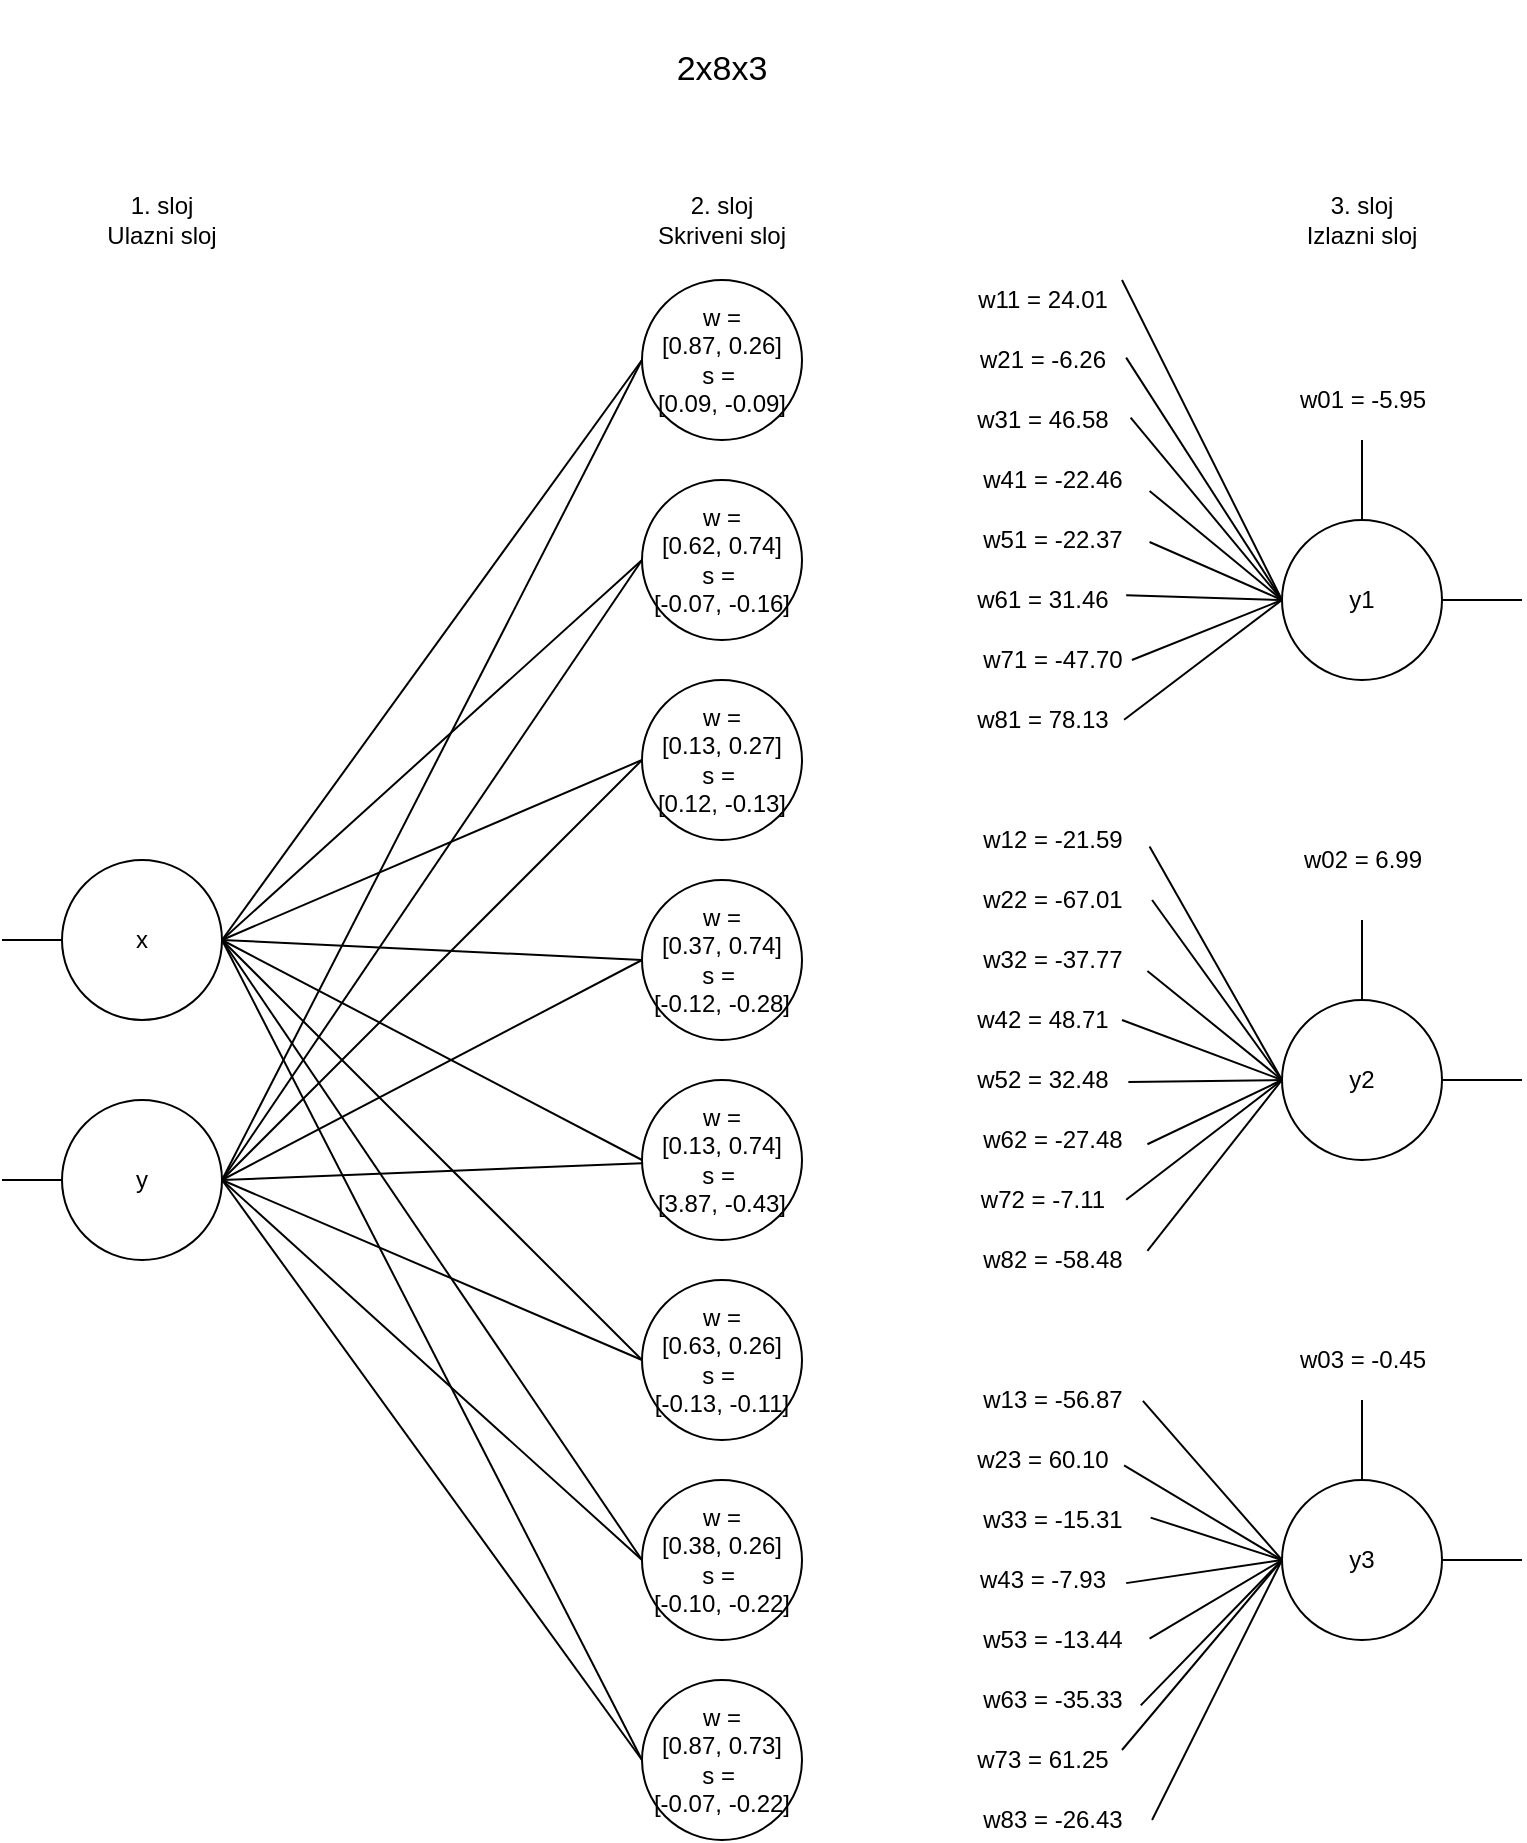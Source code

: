 <mxfile version="14.2.3" type="device"><diagram id="XxpEejsk_Z2CT-eG6ssa" name="Page-1"><mxGraphModel dx="1635" dy="1966" grid="1" gridSize="10" guides="1" tooltips="1" connect="1" arrows="1" fold="1" page="1" pageScale="1" pageWidth="850" pageHeight="1100" math="0" shadow="0"><root><mxCell id="0"/><mxCell id="1" parent="0"/><mxCell id="YdLyrwN1w2UkEd2hd4RE-41" style="edgeStyle=none;rounded=0;orthogonalLoop=1;jettySize=auto;html=1;entryX=0;entryY=0.5;entryDx=0;entryDy=0;endArrow=none;endFill=0;" parent="1" target="YdLyrwN1w2UkEd2hd4RE-16" edge="1"><mxGeometry relative="1" as="geometry"><mxPoint x="560" y="80" as="sourcePoint"/></mxGeometry></mxCell><mxCell id="YdLyrwN1w2UkEd2hd4RE-4" value="w =&lt;br&gt;[0.87, 0.26]&lt;br&gt;s =&amp;nbsp;&lt;br&gt;[0.09, -0.09]" style="ellipse;whiteSpace=wrap;html=1;aspect=fixed;" parent="1" vertex="1"><mxGeometry x="320" y="80" width="80" height="80" as="geometry"/></mxCell><mxCell id="YdLyrwN1w2UkEd2hd4RE-47" style="edgeStyle=none;rounded=0;orthogonalLoop=1;jettySize=auto;html=1;entryX=0;entryY=0.5;entryDx=0;entryDy=0;endArrow=none;endFill=0;exitX=1.042;exitY=0.773;exitDx=0;exitDy=0;exitPerimeter=0;" parent="1" source="6YHvQtXZo6yOgL_pdwEE-33" target="YdLyrwN1w2UkEd2hd4RE-16" edge="1"><mxGeometry relative="1" as="geometry"><mxPoint x="560" y="200" as="sourcePoint"/></mxGeometry></mxCell><mxCell id="YdLyrwN1w2UkEd2hd4RE-6" value="w =&lt;br&gt;[0.37, 0.74]&lt;br&gt;s =&amp;nbsp;&lt;br&gt;[-0.12, -0.28]" style="ellipse;whiteSpace=wrap;html=1;aspect=fixed;" parent="1" vertex="1"><mxGeometry x="320" y="380" width="80" height="80" as="geometry"/></mxCell><mxCell id="YdLyrwN1w2UkEd2hd4RE-46" style="edgeStyle=none;rounded=0;orthogonalLoop=1;jettySize=auto;html=1;endArrow=none;endFill=0;entryX=0;entryY=0.5;entryDx=0;entryDy=0;exitX=1.054;exitY=0.44;exitDx=0;exitDy=0;exitPerimeter=0;" parent="1" source="6YHvQtXZo6yOgL_pdwEE-32" target="YdLyrwN1w2UkEd2hd4RE-16" edge="1"><mxGeometry relative="1" as="geometry"><mxPoint x="480" y="240" as="targetPoint"/><mxPoint x="560" y="160" as="sourcePoint"/></mxGeometry></mxCell><mxCell id="YdLyrwN1w2UkEd2hd4RE-7" value="w =&lt;br&gt;[0.13, 0.27]&lt;br&gt;s =&amp;nbsp;&lt;br&gt;[0.12, -0.13]" style="ellipse;whiteSpace=wrap;html=1;aspect=fixed;" parent="1" vertex="1"><mxGeometry x="320" y="280" width="80" height="80" as="geometry"/></mxCell><mxCell id="YdLyrwN1w2UkEd2hd4RE-45" style="edgeStyle=none;rounded=0;orthogonalLoop=1;jettySize=auto;html=1;entryX=0;entryY=0.5;entryDx=0;entryDy=0;endArrow=none;endFill=0;exitX=1.026;exitY=0.44;exitDx=0;exitDy=0;exitPerimeter=0;" parent="1" source="6YHvQtXZo6yOgL_pdwEE-31" target="YdLyrwN1w2UkEd2hd4RE-16" edge="1"><mxGeometry relative="1" as="geometry"><mxPoint x="560" y="120" as="sourcePoint"/></mxGeometry></mxCell><mxCell id="YdLyrwN1w2UkEd2hd4RE-8" value="w =&lt;br&gt;[0.62, 0.74]&lt;br&gt;s =&amp;nbsp;&lt;br&gt;[-0.07, -0.16]" style="ellipse;whiteSpace=wrap;html=1;aspect=fixed;" parent="1" vertex="1"><mxGeometry x="320" y="180" width="80" height="80" as="geometry"/></mxCell><mxCell id="YdLyrwN1w2UkEd2hd4RE-78" style="edgeStyle=none;rounded=0;orthogonalLoop=1;jettySize=auto;html=1;exitX=1;exitY=0.5;exitDx=0;exitDy=0;endArrow=none;endFill=0;" parent="1" source="YdLyrwN1w2UkEd2hd4RE-13" edge="1"><mxGeometry relative="1" as="geometry"><mxPoint x="760" y="480" as="targetPoint"/></mxGeometry></mxCell><mxCell id="6YHvQtXZo6yOgL_pdwEE-16" style="edgeStyle=none;rounded=0;orthogonalLoop=1;jettySize=auto;html=1;exitX=0;exitY=0.5;exitDx=0;exitDy=0;endArrow=none;endFill=0;entryX=1.03;entryY=0.773;entryDx=0;entryDy=0;entryPerimeter=0;" edge="1" parent="1" source="YdLyrwN1w2UkEd2hd4RE-13" target="6YHvQtXZo6yOgL_pdwEE-40"><mxGeometry relative="1" as="geometry"><mxPoint x="560" y="380" as="targetPoint"/></mxGeometry></mxCell><mxCell id="6YHvQtXZo6yOgL_pdwEE-17" style="edgeStyle=none;rounded=0;orthogonalLoop=1;jettySize=auto;html=1;exitX=0;exitY=0.5;exitDx=0;exitDy=0;endArrow=none;endFill=0;entryX=1.03;entryY=0.273;entryDx=0;entryDy=0;entryPerimeter=0;" edge="1" parent="1" source="YdLyrwN1w2UkEd2hd4RE-13" target="6YHvQtXZo6yOgL_pdwEE-45"><mxGeometry relative="1" as="geometry"><mxPoint x="560" y="580" as="targetPoint"/></mxGeometry></mxCell><mxCell id="6YHvQtXZo6yOgL_pdwEE-18" style="edgeStyle=none;rounded=0;orthogonalLoop=1;jettySize=auto;html=1;exitX=0;exitY=0.5;exitDx=0;exitDy=0;endArrow=none;endFill=0;entryX=1.026;entryY=0.495;entryDx=0;entryDy=0;entryPerimeter=0;" edge="1" parent="1" source="YdLyrwN1w2UkEd2hd4RE-13" target="6YHvQtXZo6yOgL_pdwEE-44"><mxGeometry relative="1" as="geometry"><mxPoint x="560" y="540" as="targetPoint"/></mxGeometry></mxCell><mxCell id="6YHvQtXZo6yOgL_pdwEE-19" style="edgeStyle=none;rounded=0;orthogonalLoop=1;jettySize=auto;html=1;exitX=0;exitY=0.5;exitDx=0;exitDy=0;endArrow=none;endFill=0;entryX=1;entryY=0.5;entryDx=0;entryDy=0;entryPerimeter=0;" edge="1" parent="1" source="YdLyrwN1w2UkEd2hd4RE-13" target="6YHvQtXZo6yOgL_pdwEE-41"><mxGeometry relative="1" as="geometry"><mxPoint x="560" y="420" as="targetPoint"/></mxGeometry></mxCell><mxCell id="6YHvQtXZo6yOgL_pdwEE-20" style="edgeStyle=none;rounded=0;orthogonalLoop=1;jettySize=auto;html=1;exitX=0;exitY=0.5;exitDx=0;exitDy=0;endArrow=none;endFill=0;entryX=1.03;entryY=0.606;entryDx=0;entryDy=0;entryPerimeter=0;" edge="1" parent="1" source="YdLyrwN1w2UkEd2hd4RE-13" target="6YHvQtXZo6yOgL_pdwEE-43"><mxGeometry relative="1" as="geometry"><mxPoint x="560" y="500" as="targetPoint"/></mxGeometry></mxCell><mxCell id="6YHvQtXZo6yOgL_pdwEE-21" style="edgeStyle=none;rounded=0;orthogonalLoop=1;jettySize=auto;html=1;exitX=0;exitY=0.5;exitDx=0;exitDy=0;endArrow=none;endFill=0;entryX=1.04;entryY=0.551;entryDx=0;entryDy=0;entryPerimeter=0;" edge="1" parent="1" source="YdLyrwN1w2UkEd2hd4RE-13" target="6YHvQtXZo6yOgL_pdwEE-42"><mxGeometry relative="1" as="geometry"><mxPoint x="560" y="460" as="targetPoint"/></mxGeometry></mxCell><mxCell id="6YHvQtXZo6yOgL_pdwEE-55" style="edgeStyle=none;rounded=0;orthogonalLoop=1;jettySize=auto;html=1;exitX=0.5;exitY=0;exitDx=0;exitDy=0;endArrow=none;endFill=0;" edge="1" parent="1" source="YdLyrwN1w2UkEd2hd4RE-13"><mxGeometry relative="1" as="geometry"><mxPoint x="680" y="400" as="targetPoint"/></mxGeometry></mxCell><mxCell id="6YHvQtXZo6yOgL_pdwEE-61" style="edgeStyle=none;rounded=0;orthogonalLoop=1;jettySize=auto;html=1;exitX=0;exitY=0.5;exitDx=0;exitDy=0;entryX=1.056;entryY=0.5;entryDx=0;entryDy=0;entryPerimeter=0;endArrow=none;endFill=0;" edge="1" parent="1" source="YdLyrwN1w2UkEd2hd4RE-13" target="6YHvQtXZo6yOgL_pdwEE-39"><mxGeometry relative="1" as="geometry"/></mxCell><mxCell id="6YHvQtXZo6yOgL_pdwEE-62" style="edgeStyle=none;rounded=0;orthogonalLoop=1;jettySize=auto;html=1;exitX=0;exitY=0.5;exitDx=0;exitDy=0;entryX=1.042;entryY=0.662;entryDx=0;entryDy=0;entryPerimeter=0;endArrow=none;endFill=0;" edge="1" parent="1" source="YdLyrwN1w2UkEd2hd4RE-13" target="6YHvQtXZo6yOgL_pdwEE-38"><mxGeometry relative="1" as="geometry"/></mxCell><mxCell id="YdLyrwN1w2UkEd2hd4RE-13" value="y2" style="ellipse;whiteSpace=wrap;html=1;aspect=fixed;" parent="1" vertex="1"><mxGeometry x="640" y="440" width="80" height="80" as="geometry"/></mxCell><mxCell id="YdLyrwN1w2UkEd2hd4RE-34" style="edgeStyle=none;rounded=0;orthogonalLoop=1;jettySize=auto;html=1;exitX=1;exitY=0.5;exitDx=0;exitDy=0;entryX=0;entryY=0.5;entryDx=0;entryDy=0;endArrow=none;endFill=0;" parent="1" source="YdLyrwN1w2UkEd2hd4RE-14" target="YdLyrwN1w2UkEd2hd4RE-4" edge="1"><mxGeometry relative="1" as="geometry"/></mxCell><mxCell id="YdLyrwN1w2UkEd2hd4RE-36" style="edgeStyle=none;rounded=0;orthogonalLoop=1;jettySize=auto;html=1;exitX=1;exitY=0.5;exitDx=0;exitDy=0;entryX=0;entryY=0.5;entryDx=0;entryDy=0;endArrow=none;endFill=0;" parent="1" source="YdLyrwN1w2UkEd2hd4RE-14" target="YdLyrwN1w2UkEd2hd4RE-7" edge="1"><mxGeometry relative="1" as="geometry"/></mxCell><mxCell id="YdLyrwN1w2UkEd2hd4RE-37" style="edgeStyle=none;rounded=0;orthogonalLoop=1;jettySize=auto;html=1;exitX=1;exitY=0.5;exitDx=0;exitDy=0;entryX=0;entryY=0.5;entryDx=0;entryDy=0;endArrow=none;endFill=0;" parent="1" source="YdLyrwN1w2UkEd2hd4RE-14" target="YdLyrwN1w2UkEd2hd4RE-6" edge="1"><mxGeometry relative="1" as="geometry"/></mxCell><mxCell id="YdLyrwN1w2UkEd2hd4RE-74" style="edgeStyle=none;rounded=0;orthogonalLoop=1;jettySize=auto;html=1;exitX=1;exitY=0.5;exitDx=0;exitDy=0;entryX=0;entryY=0.5;entryDx=0;entryDy=0;endArrow=none;endFill=0;" parent="1" source="YdLyrwN1w2UkEd2hd4RE-14" target="YdLyrwN1w2UkEd2hd4RE-8" edge="1"><mxGeometry relative="1" as="geometry"/></mxCell><mxCell id="YdLyrwN1w2UkEd2hd4RE-76" style="edgeStyle=none;rounded=0;orthogonalLoop=1;jettySize=auto;html=1;exitX=0;exitY=0.5;exitDx=0;exitDy=0;endArrow=none;endFill=0;" parent="1" source="YdLyrwN1w2UkEd2hd4RE-14" edge="1"><mxGeometry relative="1" as="geometry"><mxPoint y="530" as="targetPoint"/></mxGeometry></mxCell><mxCell id="YdLyrwN1w2UkEd2hd4RE-92" style="edgeStyle=none;rounded=0;orthogonalLoop=1;jettySize=auto;html=1;exitX=1;exitY=0.5;exitDx=0;exitDy=0;endArrow=none;endFill=0;entryX=0;entryY=0.5;entryDx=0;entryDy=0;" parent="1" source="YdLyrwN1w2UkEd2hd4RE-14" edge="1" target="6YHvQtXZo6yOgL_pdwEE-6"><mxGeometry relative="1" as="geometry"><mxPoint x="280" y="600" as="targetPoint"/></mxGeometry></mxCell><mxCell id="6YHvQtXZo6yOgL_pdwEE-12" style="edgeStyle=none;rounded=0;orthogonalLoop=1;jettySize=auto;html=1;exitX=1;exitY=0.5;exitDx=0;exitDy=0;entryX=0;entryY=0.5;entryDx=0;entryDy=0;endArrow=none;endFill=0;" edge="1" parent="1" source="YdLyrwN1w2UkEd2hd4RE-14" target="6YHvQtXZo6yOgL_pdwEE-5"><mxGeometry relative="1" as="geometry"/></mxCell><mxCell id="6YHvQtXZo6yOgL_pdwEE-13" style="edgeStyle=none;rounded=0;orthogonalLoop=1;jettySize=auto;html=1;exitX=1;exitY=0.5;exitDx=0;exitDy=0;entryX=0;entryY=0.5;entryDx=0;entryDy=0;endArrow=none;endFill=0;" edge="1" parent="1" source="YdLyrwN1w2UkEd2hd4RE-14" target="6YHvQtXZo6yOgL_pdwEE-4"><mxGeometry relative="1" as="geometry"/></mxCell><mxCell id="YdLyrwN1w2UkEd2hd4RE-14" value="y" style="ellipse;whiteSpace=wrap;html=1;aspect=fixed;" parent="1" vertex="1"><mxGeometry x="30" y="490" width="80" height="80" as="geometry"/></mxCell><mxCell id="YdLyrwN1w2UkEd2hd4RE-25" value="" style="edgeStyle=none;rounded=0;orthogonalLoop=1;jettySize=auto;html=1;exitX=1;exitY=0.5;exitDx=0;exitDy=0;entryX=0;entryY=0.5;entryDx=0;entryDy=0;endArrow=none;endFill=0;arcSize=20;" parent="1" source="YdLyrwN1w2UkEd2hd4RE-15" target="YdLyrwN1w2UkEd2hd4RE-4" edge="1"><mxGeometry relative="1" as="geometry"/></mxCell><mxCell id="YdLyrwN1w2UkEd2hd4RE-26" style="edgeStyle=none;rounded=0;orthogonalLoop=1;jettySize=auto;html=1;exitX=1;exitY=0.5;exitDx=0;exitDy=0;entryX=0;entryY=0.5;entryDx=0;entryDy=0;endArrow=none;endFill=0;" parent="1" source="YdLyrwN1w2UkEd2hd4RE-15" target="YdLyrwN1w2UkEd2hd4RE-8" edge="1"><mxGeometry relative="1" as="geometry"/></mxCell><mxCell id="YdLyrwN1w2UkEd2hd4RE-27" style="edgeStyle=none;rounded=0;orthogonalLoop=1;jettySize=auto;html=1;exitX=1;exitY=0.5;exitDx=0;exitDy=0;entryX=0;entryY=0.5;entryDx=0;entryDy=0;endArrow=none;endFill=0;" parent="1" source="YdLyrwN1w2UkEd2hd4RE-15" target="YdLyrwN1w2UkEd2hd4RE-7" edge="1"><mxGeometry relative="1" as="geometry"/></mxCell><mxCell id="YdLyrwN1w2UkEd2hd4RE-28" style="edgeStyle=none;rounded=0;orthogonalLoop=1;jettySize=auto;html=1;exitX=1;exitY=0.5;exitDx=0;exitDy=0;entryX=0;entryY=0.5;entryDx=0;entryDy=0;endArrow=none;endFill=0;" parent="1" source="YdLyrwN1w2UkEd2hd4RE-15" target="YdLyrwN1w2UkEd2hd4RE-6" edge="1"><mxGeometry relative="1" as="geometry"/></mxCell><mxCell id="YdLyrwN1w2UkEd2hd4RE-75" style="edgeStyle=none;rounded=0;orthogonalLoop=1;jettySize=auto;html=1;exitX=0;exitY=0.5;exitDx=0;exitDy=0;endArrow=none;endFill=0;" parent="1" source="YdLyrwN1w2UkEd2hd4RE-15" edge="1"><mxGeometry relative="1" as="geometry"><mxPoint y="410" as="targetPoint"/></mxGeometry></mxCell><mxCell id="6YHvQtXZo6yOgL_pdwEE-8" style="edgeStyle=none;rounded=0;orthogonalLoop=1;jettySize=auto;html=1;exitX=1;exitY=0.5;exitDx=0;exitDy=0;entryX=0;entryY=0.5;entryDx=0;entryDy=0;endArrow=none;endFill=0;" edge="1" parent="1" source="YdLyrwN1w2UkEd2hd4RE-15" target="6YHvQtXZo6yOgL_pdwEE-1"><mxGeometry relative="1" as="geometry"/></mxCell><mxCell id="6YHvQtXZo6yOgL_pdwEE-9" style="edgeStyle=none;rounded=0;orthogonalLoop=1;jettySize=auto;html=1;exitX=1;exitY=0.5;exitDx=0;exitDy=0;entryX=0;entryY=0.5;entryDx=0;entryDy=0;endArrow=none;endFill=0;" edge="1" parent="1" source="YdLyrwN1w2UkEd2hd4RE-15" target="6YHvQtXZo6yOgL_pdwEE-6"><mxGeometry relative="1" as="geometry"/></mxCell><mxCell id="6YHvQtXZo6yOgL_pdwEE-10" style="edgeStyle=none;rounded=0;orthogonalLoop=1;jettySize=auto;html=1;exitX=1;exitY=0.5;exitDx=0;exitDy=0;entryX=0;entryY=0.5;entryDx=0;entryDy=0;endArrow=none;endFill=0;" edge="1" parent="1" source="YdLyrwN1w2UkEd2hd4RE-15" target="6YHvQtXZo6yOgL_pdwEE-5"><mxGeometry relative="1" as="geometry"/></mxCell><mxCell id="6YHvQtXZo6yOgL_pdwEE-11" style="edgeStyle=none;rounded=0;orthogonalLoop=1;jettySize=auto;html=1;exitX=1;exitY=0.5;exitDx=0;exitDy=0;entryX=0;entryY=0.5;entryDx=0;entryDy=0;endArrow=none;endFill=0;" edge="1" parent="1" source="YdLyrwN1w2UkEd2hd4RE-15" target="6YHvQtXZo6yOgL_pdwEE-4"><mxGeometry relative="1" as="geometry"/></mxCell><mxCell id="YdLyrwN1w2UkEd2hd4RE-15" value="x" style="ellipse;whiteSpace=wrap;html=1;aspect=fixed;" parent="1" vertex="1"><mxGeometry x="30" y="370" width="80" height="80" as="geometry"/></mxCell><mxCell id="YdLyrwN1w2UkEd2hd4RE-77" style="edgeStyle=none;rounded=0;orthogonalLoop=1;jettySize=auto;html=1;exitX=1;exitY=0.5;exitDx=0;exitDy=0;endArrow=none;endFill=0;" parent="1" source="YdLyrwN1w2UkEd2hd4RE-16" edge="1"><mxGeometry relative="1" as="geometry"><mxPoint x="760" y="240" as="targetPoint"/></mxGeometry></mxCell><mxCell id="YdLyrwN1w2UkEd2hd4RE-79" style="edgeStyle=none;rounded=0;orthogonalLoop=1;jettySize=auto;html=1;exitX=0;exitY=0.5;exitDx=0;exitDy=0;endArrow=none;endFill=0;entryX=1.042;entryY=0.551;entryDx=0;entryDy=0;entryPerimeter=0;" parent="1" source="YdLyrwN1w2UkEd2hd4RE-16" edge="1" target="6YHvQtXZo6yOgL_pdwEE-34"><mxGeometry relative="1" as="geometry"><mxPoint x="560" y="240" as="targetPoint"/></mxGeometry></mxCell><mxCell id="YdLyrwN1w2UkEd2hd4RE-80" style="edgeStyle=none;rounded=0;orthogonalLoop=1;jettySize=auto;html=1;exitX=0;exitY=0.5;exitDx=0;exitDy=0;endArrow=none;endFill=0;entryX=1.026;entryY=0.384;entryDx=0;entryDy=0;entryPerimeter=0;" parent="1" source="YdLyrwN1w2UkEd2hd4RE-16" edge="1" target="6YHvQtXZo6yOgL_pdwEE-35"><mxGeometry relative="1" as="geometry"><mxPoint x="560" y="270" as="targetPoint"/></mxGeometry></mxCell><mxCell id="YdLyrwN1w2UkEd2hd4RE-81" style="edgeStyle=none;rounded=0;orthogonalLoop=1;jettySize=auto;html=1;exitX=0;exitY=0.5;exitDx=0;exitDy=0;endArrow=none;endFill=0;entryX=0.944;entryY=0.5;entryDx=0;entryDy=0;entryPerimeter=0;" parent="1" source="YdLyrwN1w2UkEd2hd4RE-16" edge="1" target="6YHvQtXZo6yOgL_pdwEE-36"><mxGeometry relative="1" as="geometry"><mxPoint x="560" y="300" as="targetPoint"/></mxGeometry></mxCell><mxCell id="YdLyrwN1w2UkEd2hd4RE-82" style="edgeStyle=none;rounded=0;orthogonalLoop=1;jettySize=auto;html=1;exitX=0;exitY=0.5;exitDx=0;exitDy=0;endArrow=none;endFill=0;entryX=1.013;entryY=0.495;entryDx=0;entryDy=0;entryPerimeter=0;" parent="1" source="YdLyrwN1w2UkEd2hd4RE-16" edge="1" target="6YHvQtXZo6yOgL_pdwEE-37"><mxGeometry relative="1" as="geometry"><mxPoint x="560" y="340" as="targetPoint"/></mxGeometry></mxCell><mxCell id="6YHvQtXZo6yOgL_pdwEE-54" style="edgeStyle=none;rounded=0;orthogonalLoop=1;jettySize=auto;html=1;exitX=0.5;exitY=0;exitDx=0;exitDy=0;endArrow=none;endFill=0;" edge="1" parent="1" source="YdLyrwN1w2UkEd2hd4RE-16"><mxGeometry relative="1" as="geometry"><mxPoint x="680" y="160" as="targetPoint"/></mxGeometry></mxCell><mxCell id="YdLyrwN1w2UkEd2hd4RE-16" value="y1" style="ellipse;whiteSpace=wrap;html=1;aspect=fixed;" parent="1" vertex="1"><mxGeometry x="640" y="200" width="80" height="80" as="geometry"/></mxCell><mxCell id="YdLyrwN1w2UkEd2hd4RE-97" value="1. sloj&lt;br&gt;Ulazni sloj" style="text;html=1;strokeColor=none;fillColor=none;align=center;verticalAlign=middle;whiteSpace=wrap;rounded=0;" parent="1" vertex="1"><mxGeometry x="40" y="30" width="80" height="40" as="geometry"/></mxCell><mxCell id="YdLyrwN1w2UkEd2hd4RE-98" value="2. sloj&lt;br&gt;Skriveni sloj" style="text;html=1;strokeColor=none;fillColor=none;align=center;verticalAlign=middle;whiteSpace=wrap;rounded=0;" parent="1" vertex="1"><mxGeometry x="320" y="30" width="80" height="40" as="geometry"/></mxCell><mxCell id="YdLyrwN1w2UkEd2hd4RE-99" value="3. sloj&lt;br&gt;Izlazni sloj" style="text;html=1;strokeColor=none;fillColor=none;align=center;verticalAlign=middle;whiteSpace=wrap;rounded=0;" parent="1" vertex="1"><mxGeometry x="640" y="30" width="80" height="40" as="geometry"/></mxCell><mxCell id="YdLyrwN1w2UkEd2hd4RE-100" value="&lt;font style=&quot;font-size: 17px&quot;&gt;2x8x3&lt;/font&gt;" style="text;html=1;strokeColor=none;fillColor=none;align=center;verticalAlign=middle;whiteSpace=wrap;rounded=0;" parent="1" vertex="1"><mxGeometry x="320" y="-60" width="80" height="70" as="geometry"/></mxCell><mxCell id="6YHvQtXZo6yOgL_pdwEE-1" value="w =&lt;br&gt;[0.13, 0.74]&lt;br&gt;s =&amp;nbsp;&lt;br&gt;[3.87, -0.43]" style="ellipse;whiteSpace=wrap;html=1;aspect=fixed;" vertex="1" parent="1"><mxGeometry x="320" y="480" width="80" height="80" as="geometry"/></mxCell><mxCell id="6YHvQtXZo6yOgL_pdwEE-2" style="edgeStyle=none;rounded=0;orthogonalLoop=1;jettySize=auto;html=1;exitX=1;exitY=0.5;exitDx=0;exitDy=0;endArrow=none;endFill=0;" edge="1" parent="1" source="YdLyrwN1w2UkEd2hd4RE-14" target="6YHvQtXZo6yOgL_pdwEE-1"><mxGeometry relative="1" as="geometry"><mxPoint x="280" y="550" as="targetPoint"/><mxPoint x="120" y="520" as="sourcePoint"/></mxGeometry></mxCell><mxCell id="6YHvQtXZo6yOgL_pdwEE-4" value="w =&lt;br&gt;[0.87, 0.73]&lt;br&gt;s =&amp;nbsp;&lt;br&gt;[-0.07, -0.22]" style="ellipse;whiteSpace=wrap;html=1;aspect=fixed;" vertex="1" parent="1"><mxGeometry x="320" y="780" width="80" height="80" as="geometry"/></mxCell><mxCell id="6YHvQtXZo6yOgL_pdwEE-5" value="w =&lt;br&gt;[0.38, 0.26]&lt;br&gt;s =&amp;nbsp;&lt;br&gt;[-0.10, -0.22]" style="ellipse;whiteSpace=wrap;html=1;aspect=fixed;" vertex="1" parent="1"><mxGeometry x="320" y="680" width="80" height="80" as="geometry"/></mxCell><mxCell id="6YHvQtXZo6yOgL_pdwEE-6" value="w =&lt;br&gt;[0.63, 0.26]&lt;br&gt;s =&amp;nbsp;&lt;br&gt;[-0.13, -0.11]" style="ellipse;whiteSpace=wrap;html=1;aspect=fixed;" vertex="1" parent="1"><mxGeometry x="320" y="580" width="80" height="80" as="geometry"/></mxCell><mxCell id="6YHvQtXZo6yOgL_pdwEE-15" style="edgeStyle=none;rounded=0;orthogonalLoop=1;jettySize=auto;html=1;exitX=1;exitY=0.5;exitDx=0;exitDy=0;endArrow=none;endFill=0;" edge="1" parent="1" source="6YHvQtXZo6yOgL_pdwEE-14"><mxGeometry relative="1" as="geometry"><mxPoint x="760" y="720" as="targetPoint"/></mxGeometry></mxCell><mxCell id="6YHvQtXZo6yOgL_pdwEE-22" style="edgeStyle=none;rounded=0;orthogonalLoop=1;jettySize=auto;html=1;exitX=0;exitY=0.5;exitDx=0;exitDy=0;endArrow=none;endFill=0;entryX=1.056;entryY=0.5;entryDx=0;entryDy=0;entryPerimeter=0;" edge="1" parent="1" source="6YHvQtXZo6yOgL_pdwEE-14" target="6YHvQtXZo6yOgL_pdwEE-53"><mxGeometry relative="1" as="geometry"><mxPoint x="560" y="840" as="targetPoint"/></mxGeometry></mxCell><mxCell id="6YHvQtXZo6yOgL_pdwEE-23" style="edgeStyle=none;rounded=0;orthogonalLoop=1;jettySize=auto;html=1;exitX=0;exitY=0.5;exitDx=0;exitDy=0;endArrow=none;endFill=0;entryX=1;entryY=0.25;entryDx=0;entryDy=0;entryPerimeter=0;" edge="1" parent="1" source="6YHvQtXZo6yOgL_pdwEE-14" target="6YHvQtXZo6yOgL_pdwEE-52"><mxGeometry relative="1" as="geometry"><mxPoint x="560" y="800" as="targetPoint"/></mxGeometry></mxCell><mxCell id="6YHvQtXZo6yOgL_pdwEE-24" style="edgeStyle=none;rounded=0;orthogonalLoop=1;jettySize=auto;html=1;exitX=0;exitY=0.5;exitDx=0;exitDy=0;endArrow=none;endFill=0;entryX=0.993;entryY=0.634;entryDx=0;entryDy=0;entryPerimeter=0;" edge="1" parent="1" source="6YHvQtXZo6yOgL_pdwEE-14" target="6YHvQtXZo6yOgL_pdwEE-51"><mxGeometry relative="1" as="geometry"><mxPoint x="560" y="770" as="targetPoint"/></mxGeometry></mxCell><mxCell id="6YHvQtXZo6yOgL_pdwEE-25" style="edgeStyle=none;rounded=0;orthogonalLoop=1;jettySize=auto;html=1;exitX=0;exitY=0.5;exitDx=0;exitDy=0;endArrow=none;endFill=0;entryX=1.042;entryY=0.467;entryDx=0;entryDy=0;entryPerimeter=0;" edge="1" parent="1" source="6YHvQtXZo6yOgL_pdwEE-14" target="6YHvQtXZo6yOgL_pdwEE-50"><mxGeometry relative="1" as="geometry"><mxPoint x="560" y="740" as="targetPoint"/></mxGeometry></mxCell><mxCell id="6YHvQtXZo6yOgL_pdwEE-26" style="edgeStyle=none;rounded=0;orthogonalLoop=1;jettySize=auto;html=1;exitX=0;exitY=0.5;exitDx=0;exitDy=0;endArrow=none;endFill=0;entryX=1.026;entryY=0.578;entryDx=0;entryDy=0;entryPerimeter=0;" edge="1" parent="1" source="6YHvQtXZo6yOgL_pdwEE-14" target="6YHvQtXZo6yOgL_pdwEE-49"><mxGeometry relative="1" as="geometry"><mxPoint x="560" y="710" as="targetPoint"/></mxGeometry></mxCell><mxCell id="6YHvQtXZo6yOgL_pdwEE-27" style="edgeStyle=none;rounded=0;orthogonalLoop=1;jettySize=auto;html=1;exitX=0;exitY=0.5;exitDx=0;exitDy=0;endArrow=none;endFill=0;entryX=1.048;entryY=0.44;entryDx=0;entryDy=0;entryPerimeter=0;" edge="1" parent="1" source="6YHvQtXZo6yOgL_pdwEE-14" target="6YHvQtXZo6yOgL_pdwEE-48"><mxGeometry relative="1" as="geometry"><mxPoint x="560" y="680" as="targetPoint"/></mxGeometry></mxCell><mxCell id="6YHvQtXZo6yOgL_pdwEE-28" style="edgeStyle=none;rounded=0;orthogonalLoop=1;jettySize=auto;html=1;exitX=0;exitY=0.5;exitDx=0;exitDy=0;endArrow=none;endFill=0;entryX=1.013;entryY=0.634;entryDx=0;entryDy=0;entryPerimeter=0;" edge="1" parent="1" source="6YHvQtXZo6yOgL_pdwEE-14" target="6YHvQtXZo6yOgL_pdwEE-47"><mxGeometry relative="1" as="geometry"><mxPoint x="560" y="660" as="targetPoint"/></mxGeometry></mxCell><mxCell id="6YHvQtXZo6yOgL_pdwEE-29" style="edgeStyle=none;rounded=0;orthogonalLoop=1;jettySize=auto;html=1;exitX=0;exitY=0.5;exitDx=0;exitDy=0;endArrow=none;endFill=0;entryX=1.005;entryY=0.523;entryDx=0;entryDy=0;entryPerimeter=0;" edge="1" parent="1" source="6YHvQtXZo6yOgL_pdwEE-14" target="6YHvQtXZo6yOgL_pdwEE-46"><mxGeometry relative="1" as="geometry"><mxPoint x="560" y="620" as="targetPoint"/></mxGeometry></mxCell><mxCell id="6YHvQtXZo6yOgL_pdwEE-56" style="edgeStyle=none;rounded=0;orthogonalLoop=1;jettySize=auto;html=1;exitX=0.5;exitY=0;exitDx=0;exitDy=0;endArrow=none;endFill=0;" edge="1" parent="1" source="6YHvQtXZo6yOgL_pdwEE-14"><mxGeometry relative="1" as="geometry"><mxPoint x="680" y="640" as="targetPoint"/></mxGeometry></mxCell><mxCell id="6YHvQtXZo6yOgL_pdwEE-14" value="y3" style="ellipse;whiteSpace=wrap;html=1;aspect=fixed;" vertex="1" parent="1"><mxGeometry x="640" y="680" width="80" height="80" as="geometry"/></mxCell><mxCell id="6YHvQtXZo6yOgL_pdwEE-30" value="w11 = 24.01" style="text;html=1;align=center;verticalAlign=middle;resizable=0;points=[];autosize=1;" vertex="1" parent="1"><mxGeometry x="480" y="80" width="80" height="20" as="geometry"/></mxCell><mxCell id="6YHvQtXZo6yOgL_pdwEE-31" value="w21 = -6.26" style="text;html=1;align=center;verticalAlign=middle;resizable=0;points=[];autosize=1;" vertex="1" parent="1"><mxGeometry x="480" y="110" width="80" height="20" as="geometry"/></mxCell><mxCell id="6YHvQtXZo6yOgL_pdwEE-32" value="w31 = 46.58" style="text;html=1;align=center;verticalAlign=middle;resizable=0;points=[];autosize=1;" vertex="1" parent="1"><mxGeometry x="480" y="140" width="80" height="20" as="geometry"/></mxCell><mxCell id="6YHvQtXZo6yOgL_pdwEE-33" value="w41 = -22.46" style="text;html=1;align=center;verticalAlign=middle;resizable=0;points=[];autosize=1;" vertex="1" parent="1"><mxGeometry x="480" y="170" width="90" height="20" as="geometry"/></mxCell><mxCell id="6YHvQtXZo6yOgL_pdwEE-34" value="w51 = -22.37" style="text;html=1;align=center;verticalAlign=middle;resizable=0;points=[];autosize=1;" vertex="1" parent="1"><mxGeometry x="480" y="200" width="90" height="20" as="geometry"/></mxCell><mxCell id="6YHvQtXZo6yOgL_pdwEE-35" value="w61 = 31.46" style="text;html=1;align=center;verticalAlign=middle;resizable=0;points=[];autosize=1;" vertex="1" parent="1"><mxGeometry x="480" y="230" width="80" height="20" as="geometry"/></mxCell><mxCell id="6YHvQtXZo6yOgL_pdwEE-36" value="w71 = -47.70" style="text;html=1;align=center;verticalAlign=middle;resizable=0;points=[];autosize=1;" vertex="1" parent="1"><mxGeometry x="480" y="260" width="90" height="20" as="geometry"/></mxCell><mxCell id="6YHvQtXZo6yOgL_pdwEE-37" value="w81 = 78.13" style="text;html=1;align=center;verticalAlign=middle;resizable=0;points=[];autosize=1;" vertex="1" parent="1"><mxGeometry x="480" y="290" width="80" height="20" as="geometry"/></mxCell><mxCell id="6YHvQtXZo6yOgL_pdwEE-38" value="w12 = -21.59" style="text;html=1;align=center;verticalAlign=middle;resizable=0;points=[];autosize=1;" vertex="1" parent="1"><mxGeometry x="480" y="350" width="90" height="20" as="geometry"/></mxCell><mxCell id="6YHvQtXZo6yOgL_pdwEE-39" value="w22 = -67.01" style="text;html=1;align=center;verticalAlign=middle;resizable=0;points=[];autosize=1;" vertex="1" parent="1"><mxGeometry x="480" y="380" width="90" height="20" as="geometry"/></mxCell><mxCell id="6YHvQtXZo6yOgL_pdwEE-40" value="w32 = -37.77" style="text;html=1;align=center;verticalAlign=middle;resizable=0;points=[];autosize=1;" vertex="1" parent="1"><mxGeometry x="480" y="410" width="90" height="20" as="geometry"/></mxCell><mxCell id="6YHvQtXZo6yOgL_pdwEE-41" value="w42 = 48.71" style="text;html=1;align=center;verticalAlign=middle;resizable=0;points=[];autosize=1;" vertex="1" parent="1"><mxGeometry x="480" y="440" width="80" height="20" as="geometry"/></mxCell><mxCell id="6YHvQtXZo6yOgL_pdwEE-42" value="w52 = 32.48" style="text;html=1;align=center;verticalAlign=middle;resizable=0;points=[];autosize=1;" vertex="1" parent="1"><mxGeometry x="480" y="470" width="80" height="20" as="geometry"/></mxCell><mxCell id="6YHvQtXZo6yOgL_pdwEE-43" value="w62 = -27.48" style="text;html=1;align=center;verticalAlign=middle;resizable=0;points=[];autosize=1;" vertex="1" parent="1"><mxGeometry x="480" y="500" width="90" height="20" as="geometry"/></mxCell><mxCell id="6YHvQtXZo6yOgL_pdwEE-44" value="w72 = -7.11" style="text;html=1;align=center;verticalAlign=middle;resizable=0;points=[];autosize=1;" vertex="1" parent="1"><mxGeometry x="480" y="530" width="80" height="20" as="geometry"/></mxCell><mxCell id="6YHvQtXZo6yOgL_pdwEE-45" value="w82 = -58.48" style="text;html=1;align=center;verticalAlign=middle;resizable=0;points=[];autosize=1;" vertex="1" parent="1"><mxGeometry x="480" y="560" width="90" height="20" as="geometry"/></mxCell><mxCell id="6YHvQtXZo6yOgL_pdwEE-46" value="w13 = -56.87" style="text;html=1;align=center;verticalAlign=middle;resizable=0;points=[];autosize=1;" vertex="1" parent="1"><mxGeometry x="480" y="630" width="90" height="20" as="geometry"/></mxCell><mxCell id="6YHvQtXZo6yOgL_pdwEE-47" value="w23 = 60.10" style="text;html=1;align=center;verticalAlign=middle;resizable=0;points=[];autosize=1;" vertex="1" parent="1"><mxGeometry x="480" y="660" width="80" height="20" as="geometry"/></mxCell><mxCell id="6YHvQtXZo6yOgL_pdwEE-48" value="w33 = -15.31" style="text;html=1;align=center;verticalAlign=middle;resizable=0;points=[];autosize=1;" vertex="1" parent="1"><mxGeometry x="480" y="690" width="90" height="20" as="geometry"/></mxCell><mxCell id="6YHvQtXZo6yOgL_pdwEE-49" value="w43 = -7.93" style="text;html=1;align=center;verticalAlign=middle;resizable=0;points=[];autosize=1;" vertex="1" parent="1"><mxGeometry x="480" y="720" width="80" height="20" as="geometry"/></mxCell><mxCell id="6YHvQtXZo6yOgL_pdwEE-50" value="w53 = -13.44" style="text;html=1;align=center;verticalAlign=middle;resizable=0;points=[];autosize=1;" vertex="1" parent="1"><mxGeometry x="480" y="750" width="90" height="20" as="geometry"/></mxCell><mxCell id="6YHvQtXZo6yOgL_pdwEE-51" value="w63 = -35.33" style="text;html=1;align=center;verticalAlign=middle;resizable=0;points=[];autosize=1;" vertex="1" parent="1"><mxGeometry x="480" y="780" width="90" height="20" as="geometry"/></mxCell><mxCell id="6YHvQtXZo6yOgL_pdwEE-52" value="w73 = 61.25" style="text;html=1;align=center;verticalAlign=middle;resizable=0;points=[];autosize=1;" vertex="1" parent="1"><mxGeometry x="480" y="810" width="80" height="20" as="geometry"/></mxCell><mxCell id="6YHvQtXZo6yOgL_pdwEE-53" value="w83 = -26.43" style="text;html=1;align=center;verticalAlign=middle;resizable=0;points=[];autosize=1;" vertex="1" parent="1"><mxGeometry x="480" y="840" width="90" height="20" as="geometry"/></mxCell><mxCell id="6YHvQtXZo6yOgL_pdwEE-57" value="w03 = -0.45" style="text;html=1;align=center;verticalAlign=middle;resizable=0;points=[];autosize=1;" vertex="1" parent="1"><mxGeometry x="640" y="610" width="80" height="20" as="geometry"/></mxCell><mxCell id="6YHvQtXZo6yOgL_pdwEE-58" value="w01 = -5.95" style="text;html=1;align=center;verticalAlign=middle;resizable=0;points=[];autosize=1;" vertex="1" parent="1"><mxGeometry x="640" y="130" width="80" height="20" as="geometry"/></mxCell><mxCell id="6YHvQtXZo6yOgL_pdwEE-59" value="w02 = 6.99" style="text;html=1;align=center;verticalAlign=middle;resizable=0;points=[];autosize=1;" vertex="1" parent="1"><mxGeometry x="645" y="360" width="70" height="20" as="geometry"/></mxCell></root></mxGraphModel></diagram></mxfile>